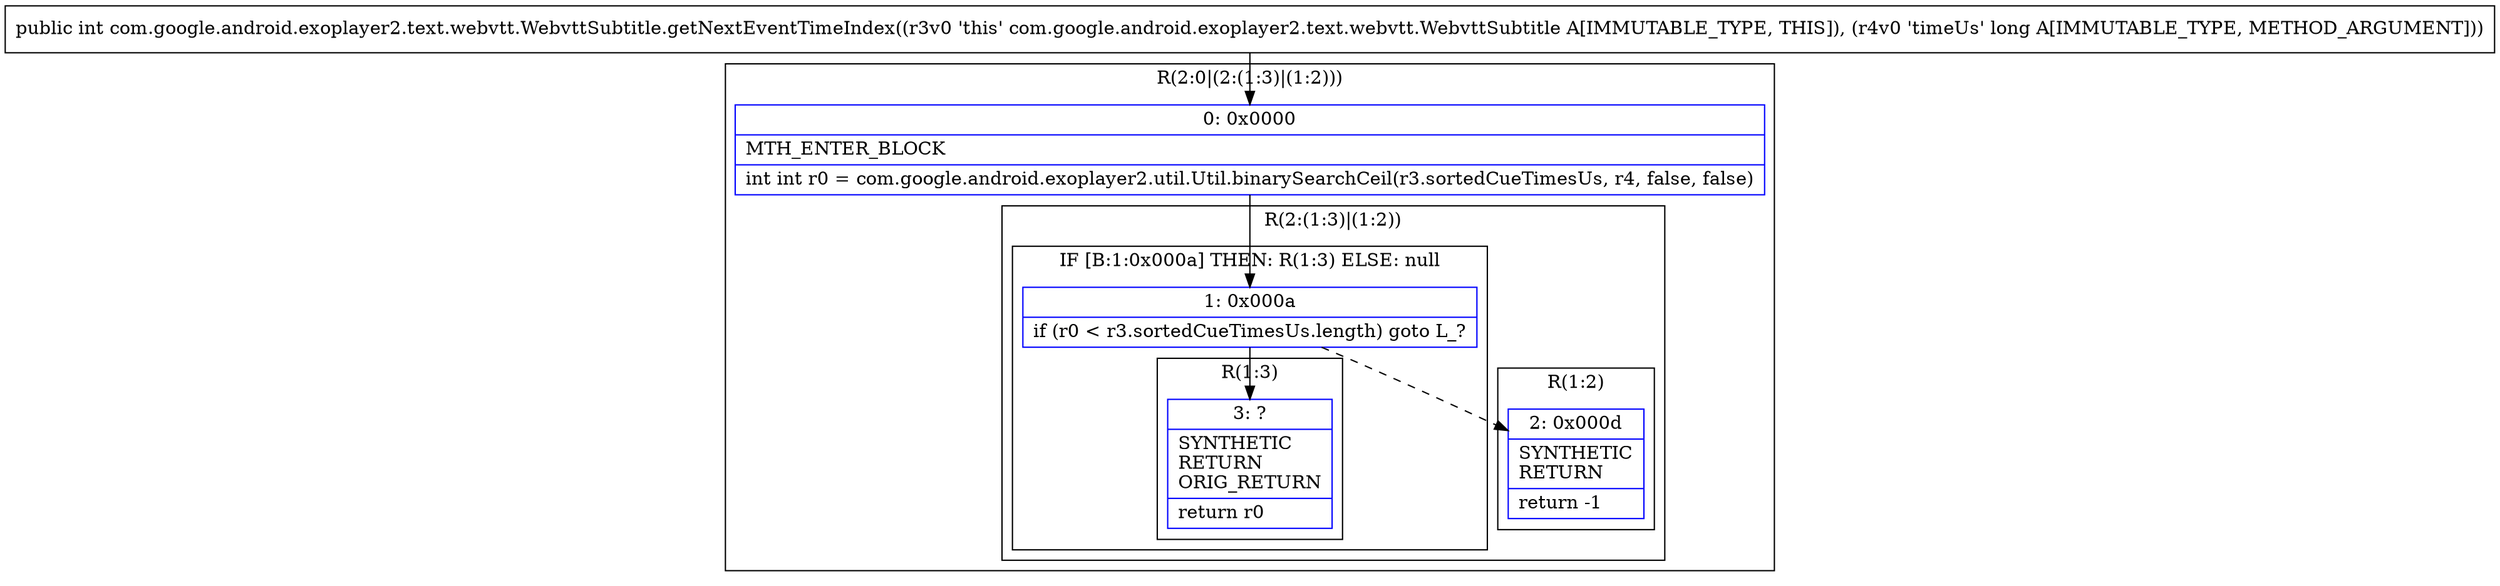 digraph "CFG forcom.google.android.exoplayer2.text.webvtt.WebvttSubtitle.getNextEventTimeIndex(J)I" {
subgraph cluster_Region_22711645 {
label = "R(2:0|(2:(1:3)|(1:2)))";
node [shape=record,color=blue];
Node_0 [shape=record,label="{0\:\ 0x0000|MTH_ENTER_BLOCK\l|int int r0 = com.google.android.exoplayer2.util.Util.binarySearchCeil(r3.sortedCueTimesUs, r4, false, false)\l}"];
subgraph cluster_Region_1323845163 {
label = "R(2:(1:3)|(1:2))";
node [shape=record,color=blue];
subgraph cluster_IfRegion_1670049606 {
label = "IF [B:1:0x000a] THEN: R(1:3) ELSE: null";
node [shape=record,color=blue];
Node_1 [shape=record,label="{1\:\ 0x000a|if (r0 \< r3.sortedCueTimesUs.length) goto L_?\l}"];
subgraph cluster_Region_646020601 {
label = "R(1:3)";
node [shape=record,color=blue];
Node_3 [shape=record,label="{3\:\ ?|SYNTHETIC\lRETURN\lORIG_RETURN\l|return r0\l}"];
}
}
subgraph cluster_Region_1913187868 {
label = "R(1:2)";
node [shape=record,color=blue];
Node_2 [shape=record,label="{2\:\ 0x000d|SYNTHETIC\lRETURN\l|return \-1\l}"];
}
}
}
MethodNode[shape=record,label="{public int com.google.android.exoplayer2.text.webvtt.WebvttSubtitle.getNextEventTimeIndex((r3v0 'this' com.google.android.exoplayer2.text.webvtt.WebvttSubtitle A[IMMUTABLE_TYPE, THIS]), (r4v0 'timeUs' long A[IMMUTABLE_TYPE, METHOD_ARGUMENT])) }"];
MethodNode -> Node_0;
Node_0 -> Node_1;
Node_1 -> Node_2[style=dashed];
Node_1 -> Node_3;
}

